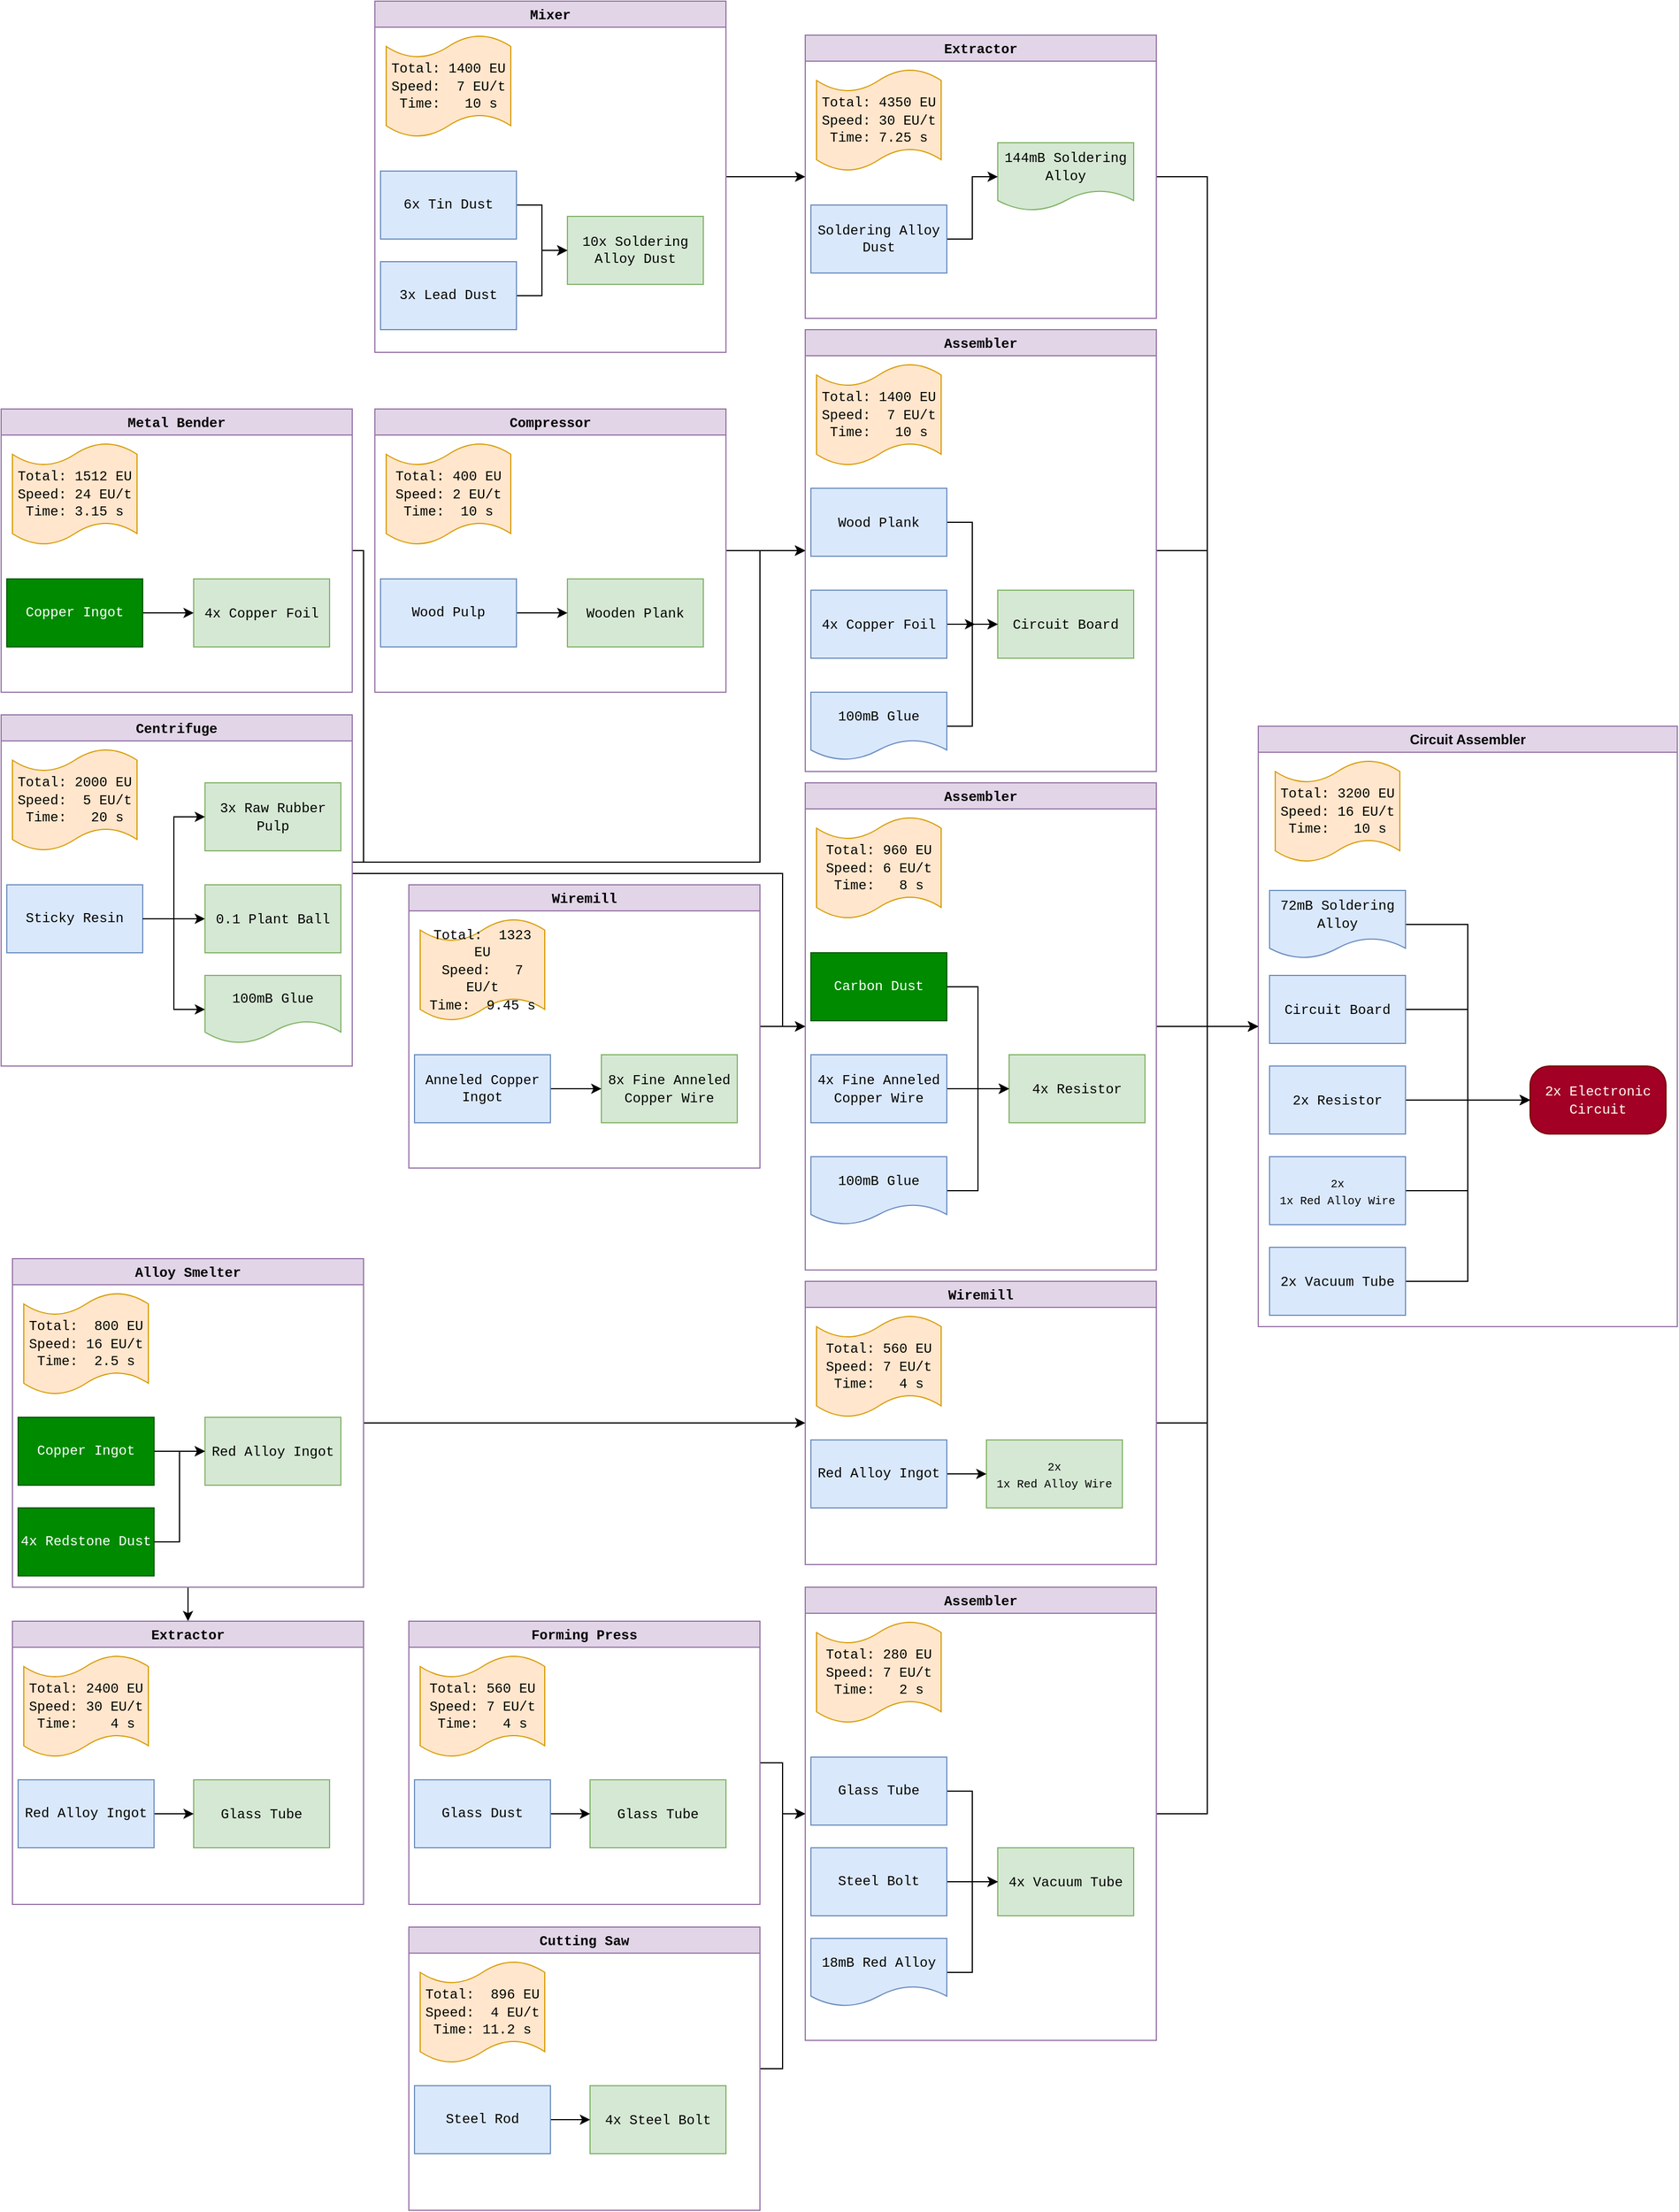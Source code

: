 <mxfile version="23.1.5" type="github">
  <diagram name="Page-1" id="xHWtxio63Q__qenesXCj">
    <mxGraphModel dx="1062" dy="573" grid="1" gridSize="10" guides="1" tooltips="1" connect="1" arrows="1" fold="1" page="1" pageScale="1" pageWidth="99900" pageHeight="99900" math="0" shadow="0">
      <root>
        <mxCell id="0" />
        <mxCell id="1" parent="0" />
        <mxCell id="_evyA89j4Kxm5VmDfR4r-19" value="Circuit Assembler" style="swimlane;whiteSpace=wrap;html=1;fillColor=#e1d5e7;strokeColor=#9673a6;" parent="1" vertex="1">
          <mxGeometry x="2490" y="920" width="370" height="530" as="geometry">
            <mxRectangle x="2540" y="1295" width="140" height="30" as="alternateBounds" />
          </mxGeometry>
        </mxCell>
        <mxCell id="_evyA89j4Kxm5VmDfR4r-24" value="&lt;font face=&quot;Courier New&quot;&gt;Total: 3200 EU&lt;br&gt;Speed: 16 EU/t&lt;br&gt;Time: &amp;nbsp; 10 s&lt;br&gt;&lt;/font&gt;" style="shape=tape;whiteSpace=wrap;html=1;fillColor=#ffe6cc;strokeColor=#d79b00;size=0.222;" parent="_evyA89j4Kxm5VmDfR4r-19" vertex="1">
          <mxGeometry x="15" y="30" width="110" height="90" as="geometry" />
        </mxCell>
        <mxCell id="_evyA89j4Kxm5VmDfR4r-25" value="&lt;font face=&quot;Courier New&quot;&gt;2x Electronic Circuit&lt;br&gt;&lt;/font&gt;" style="rounded=1;whiteSpace=wrap;html=1;fillColor=#a20025;strokeColor=#6F0000;arcSize=28;fontColor=#ffffff;" parent="_evyA89j4Kxm5VmDfR4r-19" vertex="1">
          <mxGeometry x="240" y="300" width="120" height="60" as="geometry" />
        </mxCell>
        <mxCell id="CNj63rIvP56T53jtsU0l-18" style="edgeStyle=orthogonalEdgeStyle;rounded=0;orthogonalLoop=1;jettySize=auto;html=1;entryX=0;entryY=0.5;entryDx=0;entryDy=0;" edge="1" parent="_evyA89j4Kxm5VmDfR4r-19" source="_evyA89j4Kxm5VmDfR4r-7" target="_evyA89j4Kxm5VmDfR4r-25">
          <mxGeometry relative="1" as="geometry" />
        </mxCell>
        <mxCell id="_evyA89j4Kxm5VmDfR4r-7" value="&lt;font face=&quot;Courier New&quot;&gt;Circuit Board&lt;br&gt;&lt;/font&gt;" style="rounded=0;whiteSpace=wrap;html=1;fillColor=#dae8fc;strokeColor=#6c8ebf;" parent="_evyA89j4Kxm5VmDfR4r-19" vertex="1">
          <mxGeometry x="10" y="220" width="120" height="60" as="geometry" />
        </mxCell>
        <mxCell id="CNj63rIvP56T53jtsU0l-17" style="edgeStyle=orthogonalEdgeStyle;rounded=0;orthogonalLoop=1;jettySize=auto;html=1;entryX=0;entryY=0.5;entryDx=0;entryDy=0;" edge="1" parent="_evyA89j4Kxm5VmDfR4r-19" source="_evyA89j4Kxm5VmDfR4r-41" target="_evyA89j4Kxm5VmDfR4r-25">
          <mxGeometry relative="1" as="geometry" />
        </mxCell>
        <mxCell id="_evyA89j4Kxm5VmDfR4r-41" value="&lt;font face=&quot;Courier New&quot;&gt;72mB Soldering Alloy&lt;br&gt;&lt;/font&gt;" style="rounded=0;whiteSpace=wrap;html=1;fillColor=#dae8fc;strokeColor=#6c8ebf;shape=document;boundedLbl=1;" parent="_evyA89j4Kxm5VmDfR4r-19" vertex="1">
          <mxGeometry x="10" y="145" width="120" height="60" as="geometry" />
        </mxCell>
        <mxCell id="CNj63rIvP56T53jtsU0l-19" style="edgeStyle=orthogonalEdgeStyle;rounded=0;orthogonalLoop=1;jettySize=auto;html=1;entryX=0;entryY=0.5;entryDx=0;entryDy=0;" edge="1" parent="_evyA89j4Kxm5VmDfR4r-19" source="_evyA89j4Kxm5VmDfR4r-8" target="_evyA89j4Kxm5VmDfR4r-25">
          <mxGeometry relative="1" as="geometry" />
        </mxCell>
        <mxCell id="_evyA89j4Kxm5VmDfR4r-8" value="&lt;font face=&quot;Courier New&quot;&gt;2x Resistor&lt;/font&gt;" style="rounded=0;whiteSpace=wrap;html=1;fillColor=#dae8fc;strokeColor=#6c8ebf;" parent="_evyA89j4Kxm5VmDfR4r-19" vertex="1">
          <mxGeometry x="10" y="300" width="120" height="60" as="geometry" />
        </mxCell>
        <mxCell id="CNj63rIvP56T53jtsU0l-20" style="edgeStyle=orthogonalEdgeStyle;rounded=0;orthogonalLoop=1;jettySize=auto;html=1;entryX=0;entryY=0.5;entryDx=0;entryDy=0;" edge="1" parent="_evyA89j4Kxm5VmDfR4r-19" source="_evyA89j4Kxm5VmDfR4r-9" target="_evyA89j4Kxm5VmDfR4r-25">
          <mxGeometry relative="1" as="geometry" />
        </mxCell>
        <mxCell id="_evyA89j4Kxm5VmDfR4r-9" value="&lt;font style=&quot;font-size: 10px;&quot; face=&quot;Courier New&quot;&gt;2x &lt;br&gt;1x Red Alloy Wire &lt;br&gt;&lt;/font&gt;" style="rounded=0;whiteSpace=wrap;html=1;fillColor=#dae8fc;strokeColor=#6c8ebf;" parent="_evyA89j4Kxm5VmDfR4r-19" vertex="1">
          <mxGeometry x="10" y="380" width="120" height="60" as="geometry" />
        </mxCell>
        <mxCell id="CNj63rIvP56T53jtsU0l-21" style="edgeStyle=orthogonalEdgeStyle;rounded=0;orthogonalLoop=1;jettySize=auto;html=1;entryX=0;entryY=0.5;entryDx=0;entryDy=0;" edge="1" parent="_evyA89j4Kxm5VmDfR4r-19" source="_evyA89j4Kxm5VmDfR4r-10" target="_evyA89j4Kxm5VmDfR4r-25">
          <mxGeometry relative="1" as="geometry" />
        </mxCell>
        <mxCell id="_evyA89j4Kxm5VmDfR4r-10" value="&lt;font face=&quot;Courier New&quot;&gt;2x Vacuum Tube&lt;br&gt;&lt;/font&gt;" style="rounded=0;whiteSpace=wrap;html=1;fillColor=#dae8fc;strokeColor=#6c8ebf;" parent="_evyA89j4Kxm5VmDfR4r-19" vertex="1">
          <mxGeometry x="10" y="460" width="120" height="60" as="geometry" />
        </mxCell>
        <mxCell id="CNj63rIvP56T53jtsU0l-23" style="edgeStyle=orthogonalEdgeStyle;rounded=0;orthogonalLoop=1;jettySize=auto;html=1;entryX=0;entryY=0.5;entryDx=0;entryDy=0;" edge="1" parent="1" source="_evyA89j4Kxm5VmDfR4r-27" target="_evyA89j4Kxm5VmDfR4r-19">
          <mxGeometry relative="1" as="geometry" />
        </mxCell>
        <mxCell id="_evyA89j4Kxm5VmDfR4r-27" value="&lt;font face=&quot;Courier New&quot;&gt;Extractor&lt;/font&gt;" style="swimlane;whiteSpace=wrap;html=1;fillColor=#e1d5e7;strokeColor=#9673a6;" parent="1" vertex="1">
          <mxGeometry x="2090" y="310" width="310" height="250" as="geometry">
            <mxRectangle x="2080" y="1000" width="140" height="30" as="alternateBounds" />
          </mxGeometry>
        </mxCell>
        <mxCell id="_evyA89j4Kxm5VmDfR4r-28" value="&lt;font face=&quot;Courier New&quot;&gt;Total: 4350 EU&lt;br&gt;Speed: 30 EU/t&lt;br&gt;Time: 7.25 s&lt;br&gt;&lt;/font&gt;" style="shape=tape;whiteSpace=wrap;html=1;fillColor=#ffe6cc;strokeColor=#d79b00;size=0.222;" parent="_evyA89j4Kxm5VmDfR4r-27" vertex="1">
          <mxGeometry x="10" y="30" width="110" height="90" as="geometry" />
        </mxCell>
        <mxCell id="_evyA89j4Kxm5VmDfR4r-11" value="&lt;font face=&quot;Courier New&quot;&gt;144mB Soldering Alloy&lt;br&gt;&lt;/font&gt;" style="rounded=0;whiteSpace=wrap;html=1;fillColor=#d5e8d4;strokeColor=#82b366;shape=document;boundedLbl=1;" parent="_evyA89j4Kxm5VmDfR4r-27" vertex="1">
          <mxGeometry x="170" y="95" width="120" height="60" as="geometry" />
        </mxCell>
        <mxCell id="CNj63rIvP56T53jtsU0l-29" style="edgeStyle=orthogonalEdgeStyle;rounded=0;orthogonalLoop=1;jettySize=auto;html=1;entryX=0;entryY=0.5;entryDx=0;entryDy=0;" edge="1" parent="_evyA89j4Kxm5VmDfR4r-27" source="CNj63rIvP56T53jtsU0l-28" target="_evyA89j4Kxm5VmDfR4r-11">
          <mxGeometry relative="1" as="geometry" />
        </mxCell>
        <mxCell id="CNj63rIvP56T53jtsU0l-28" value="Soldering Alloy Dust" style="rounded=0;whiteSpace=wrap;html=1;fontFamily=Courier New;fillColor=#dae8fc;strokeColor=#6c8ebf;" vertex="1" parent="_evyA89j4Kxm5VmDfR4r-27">
          <mxGeometry x="5" y="150" width="120" height="60" as="geometry" />
        </mxCell>
        <mxCell id="CNj63rIvP56T53jtsU0l-24" style="edgeStyle=orthogonalEdgeStyle;rounded=0;orthogonalLoop=1;jettySize=auto;html=1;entryX=0;entryY=0.5;entryDx=0;entryDy=0;" edge="1" parent="1" source="_evyA89j4Kxm5VmDfR4r-45" target="_evyA89j4Kxm5VmDfR4r-19">
          <mxGeometry relative="1" as="geometry" />
        </mxCell>
        <mxCell id="_evyA89j4Kxm5VmDfR4r-45" value="&lt;font face=&quot;Courier New&quot;&gt;Assembler&lt;/font&gt;" style="swimlane;whiteSpace=wrap;html=1;fillColor=#e1d5e7;strokeColor=#9673a6;" parent="1" vertex="1">
          <mxGeometry x="2090" y="970" width="310" height="430" as="geometry">
            <mxRectangle x="2080" y="1060" width="140" height="30" as="alternateBounds" />
          </mxGeometry>
        </mxCell>
        <mxCell id="_evyA89j4Kxm5VmDfR4r-46" value="&lt;font face=&quot;Courier New&quot;&gt;Total: 960 EU&lt;br&gt;Speed: 6 EU/t&lt;br&gt;Time: &amp;nbsp; 8 s&lt;br&gt;&lt;/font&gt;" style="shape=tape;whiteSpace=wrap;html=1;fillColor=#ffe6cc;strokeColor=#d79b00;size=0.222;" parent="_evyA89j4Kxm5VmDfR4r-45" vertex="1">
          <mxGeometry x="10" y="30" width="110" height="90" as="geometry" />
        </mxCell>
        <mxCell id="_evyA89j4Kxm5VmDfR4r-47" value="&lt;font face=&quot;Courier New&quot;&gt;4x Resistor&lt;br&gt;&lt;/font&gt;" style="rounded=0;whiteSpace=wrap;html=1;fillColor=#d5e8d4;strokeColor=#82b366;shape=document;boundedLbl=1;size=0;" parent="_evyA89j4Kxm5VmDfR4r-45" vertex="1">
          <mxGeometry x="180" y="240" width="120" height="60" as="geometry" />
        </mxCell>
        <mxCell id="CNj63rIvP56T53jtsU0l-34" style="edgeStyle=orthogonalEdgeStyle;rounded=0;orthogonalLoop=1;jettySize=auto;html=1;entryX=0;entryY=0.5;entryDx=0;entryDy=0;" edge="1" parent="_evyA89j4Kxm5VmDfR4r-45" source="CNj63rIvP56T53jtsU0l-32" target="_evyA89j4Kxm5VmDfR4r-47">
          <mxGeometry relative="1" as="geometry" />
        </mxCell>
        <mxCell id="CNj63rIvP56T53jtsU0l-32" value="&lt;font face=&quot;Courier New&quot;&gt;Carbon Dust&lt;br&gt;&lt;/font&gt;" style="rounded=0;whiteSpace=wrap;html=1;fillColor=#008a00;strokeColor=#005700;align=center;verticalAlign=middle;fontFamily=Courier New;fontSize=12;fontColor=#ffffff;" vertex="1" parent="_evyA89j4Kxm5VmDfR4r-45">
          <mxGeometry x="5" y="150" width="120" height="60" as="geometry" />
        </mxCell>
        <mxCell id="CNj63rIvP56T53jtsU0l-35" style="edgeStyle=orthogonalEdgeStyle;rounded=0;orthogonalLoop=1;jettySize=auto;html=1;entryX=0;entryY=0.5;entryDx=0;entryDy=0;" edge="1" parent="_evyA89j4Kxm5VmDfR4r-45" source="CNj63rIvP56T53jtsU0l-33" target="_evyA89j4Kxm5VmDfR4r-47">
          <mxGeometry relative="1" as="geometry" />
        </mxCell>
        <mxCell id="CNj63rIvP56T53jtsU0l-33" value="&lt;font face=&quot;Courier New&quot;&gt;4x Fine Anneled Copper Wire&lt;br&gt;&lt;/font&gt;" style="rounded=0;whiteSpace=wrap;html=1;fillColor=#dae8fc;strokeColor=#6c8ebf;" vertex="1" parent="_evyA89j4Kxm5VmDfR4r-45">
          <mxGeometry x="5" y="240" width="120" height="60" as="geometry" />
        </mxCell>
        <mxCell id="CNj63rIvP56T53jtsU0l-37" style="edgeStyle=orthogonalEdgeStyle;rounded=0;orthogonalLoop=1;jettySize=auto;html=1;entryX=0;entryY=0.5;entryDx=0;entryDy=0;" edge="1" parent="_evyA89j4Kxm5VmDfR4r-45" source="CNj63rIvP56T53jtsU0l-36" target="_evyA89j4Kxm5VmDfR4r-47">
          <mxGeometry relative="1" as="geometry" />
        </mxCell>
        <mxCell id="CNj63rIvP56T53jtsU0l-36" value="&lt;font face=&quot;Courier New&quot;&gt;100mB Glue&lt;br&gt;&lt;/font&gt;" style="shape=document;whiteSpace=wrap;html=1;boundedLbl=1;fillColor=#dae8fc;strokeColor=#6c8ebf;" vertex="1" parent="_evyA89j4Kxm5VmDfR4r-45">
          <mxGeometry x="5" y="330" width="120" height="60" as="geometry" />
        </mxCell>
        <mxCell id="CNj63rIvP56T53jtsU0l-25" style="edgeStyle=orthogonalEdgeStyle;rounded=0;orthogonalLoop=1;jettySize=auto;html=1;entryX=0;entryY=0.5;entryDx=0;entryDy=0;" edge="1" parent="1" source="CNj63rIvP56T53jtsU0l-1" target="_evyA89j4Kxm5VmDfR4r-19">
          <mxGeometry relative="1" as="geometry" />
        </mxCell>
        <mxCell id="CNj63rIvP56T53jtsU0l-1" value="&lt;font face=&quot;Courier New&quot;&gt;Assembler&lt;/font&gt;" style="swimlane;whiteSpace=wrap;html=1;fillColor=#e1d5e7;strokeColor=#9673a6;" vertex="1" parent="1">
          <mxGeometry x="2090" y="570" width="310" height="390" as="geometry">
            <mxRectangle x="2080" y="1120" width="140" height="30" as="alternateBounds" />
          </mxGeometry>
        </mxCell>
        <mxCell id="CNj63rIvP56T53jtsU0l-2" value="&lt;font face=&quot;Courier New&quot;&gt;Total: 1400 EU&lt;br&gt;Speed:&amp;nbsp; 7 EU/t&lt;br&gt;Time: &amp;nbsp; 10 s&lt;br&gt;&lt;/font&gt;" style="shape=tape;whiteSpace=wrap;html=1;fillColor=#ffe6cc;strokeColor=#d79b00;size=0.222;" vertex="1" parent="CNj63rIvP56T53jtsU0l-1">
          <mxGeometry x="10" y="30" width="110" height="90" as="geometry" />
        </mxCell>
        <mxCell id="CNj63rIvP56T53jtsU0l-3" value="&lt;font face=&quot;Courier New&quot;&gt;Circuit Board&lt;br&gt;&lt;/font&gt;" style="rounded=0;whiteSpace=wrap;html=1;fillColor=#d5e8d4;strokeColor=#82b366;shape=document;boundedLbl=1;size=0;" vertex="1" parent="CNj63rIvP56T53jtsU0l-1">
          <mxGeometry x="170" y="230" width="120" height="60" as="geometry" />
        </mxCell>
        <mxCell id="CNj63rIvP56T53jtsU0l-41" style="edgeStyle=orthogonalEdgeStyle;rounded=0;orthogonalLoop=1;jettySize=auto;html=1;entryX=0;entryY=0.5;entryDx=0;entryDy=0;" edge="1" parent="CNj63rIvP56T53jtsU0l-1" source="CNj63rIvP56T53jtsU0l-38" target="CNj63rIvP56T53jtsU0l-3">
          <mxGeometry relative="1" as="geometry" />
        </mxCell>
        <mxCell id="CNj63rIvP56T53jtsU0l-38" value="&lt;font face=&quot;Courier New&quot;&gt;Wood Plank&lt;br&gt;&lt;/font&gt;" style="rounded=0;whiteSpace=wrap;html=1;fillColor=#dae8fc;strokeColor=#6c8ebf;" vertex="1" parent="CNj63rIvP56T53jtsU0l-1">
          <mxGeometry x="5" y="140" width="120" height="60" as="geometry" />
        </mxCell>
        <mxCell id="CNj63rIvP56T53jtsU0l-42" style="edgeStyle=orthogonalEdgeStyle;rounded=0;orthogonalLoop=1;jettySize=auto;html=1;" edge="1" parent="CNj63rIvP56T53jtsU0l-1" source="CNj63rIvP56T53jtsU0l-39">
          <mxGeometry relative="1" as="geometry">
            <mxPoint x="150" y="260" as="targetPoint" />
          </mxGeometry>
        </mxCell>
        <mxCell id="CNj63rIvP56T53jtsU0l-39" value="&lt;font face=&quot;Courier New&quot;&gt;4x Copper Foil&lt;br&gt;&lt;/font&gt;" style="rounded=0;whiteSpace=wrap;html=1;fillColor=#dae8fc;strokeColor=#6c8ebf;" vertex="1" parent="CNj63rIvP56T53jtsU0l-1">
          <mxGeometry x="5" y="230" width="120" height="60" as="geometry" />
        </mxCell>
        <mxCell id="CNj63rIvP56T53jtsU0l-43" style="edgeStyle=orthogonalEdgeStyle;rounded=0;orthogonalLoop=1;jettySize=auto;html=1;entryX=0;entryY=0.5;entryDx=0;entryDy=0;" edge="1" parent="CNj63rIvP56T53jtsU0l-1" source="CNj63rIvP56T53jtsU0l-40" target="CNj63rIvP56T53jtsU0l-3">
          <mxGeometry relative="1" as="geometry" />
        </mxCell>
        <mxCell id="CNj63rIvP56T53jtsU0l-40" value="&lt;font face=&quot;Courier New&quot;&gt;100mB Glue&lt;br&gt;&lt;/font&gt;" style="shape=document;whiteSpace=wrap;html=1;boundedLbl=1;fillColor=#dae8fc;strokeColor=#6c8ebf;" vertex="1" parent="CNj63rIvP56T53jtsU0l-1">
          <mxGeometry x="5" y="320" width="120" height="60" as="geometry" />
        </mxCell>
        <mxCell id="CNj63rIvP56T53jtsU0l-26" style="edgeStyle=orthogonalEdgeStyle;rounded=0;orthogonalLoop=1;jettySize=auto;html=1;entryX=0;entryY=0.5;entryDx=0;entryDy=0;" edge="1" parent="1" source="CNj63rIvP56T53jtsU0l-6" target="_evyA89j4Kxm5VmDfR4r-19">
          <mxGeometry relative="1" as="geometry" />
        </mxCell>
        <mxCell id="CNj63rIvP56T53jtsU0l-6" value="&lt;font face=&quot;Courier New&quot;&gt;Wiremill&lt;/font&gt;" style="swimlane;whiteSpace=wrap;html=1;fillColor=#e1d5e7;strokeColor=#9673a6;" vertex="1" parent="1">
          <mxGeometry x="2090" y="1410" width="310" height="250" as="geometry">
            <mxRectangle x="2080" y="1200" width="140" height="30" as="alternateBounds" />
          </mxGeometry>
        </mxCell>
        <mxCell id="CNj63rIvP56T53jtsU0l-7" value="&lt;font face=&quot;Courier New&quot;&gt;Total: 560 EU&lt;br&gt;Speed: 7 EU/t&lt;br&gt;Time: &amp;nbsp; 4 s&lt;br&gt;&lt;/font&gt;" style="shape=tape;whiteSpace=wrap;html=1;fillColor=#ffe6cc;strokeColor=#d79b00;size=0.222;" vertex="1" parent="CNj63rIvP56T53jtsU0l-6">
          <mxGeometry x="10" y="30" width="110" height="90" as="geometry" />
        </mxCell>
        <mxCell id="CNj63rIvP56T53jtsU0l-8" value="&lt;font style=&quot;font-size: 10px;&quot; face=&quot;Courier New&quot;&gt;2x &lt;br&gt;1x Red Alloy Wire &lt;br&gt;&lt;/font&gt;" style="rounded=0;whiteSpace=wrap;html=1;fillColor=#d5e8d4;strokeColor=#82b366;shape=document;boundedLbl=1;size=0;" vertex="1" parent="CNj63rIvP56T53jtsU0l-6">
          <mxGeometry x="160" y="140" width="120" height="60" as="geometry" />
        </mxCell>
        <mxCell id="CNj63rIvP56T53jtsU0l-47" style="edgeStyle=orthogonalEdgeStyle;rounded=0;orthogonalLoop=1;jettySize=auto;html=1;entryX=0;entryY=0.5;entryDx=0;entryDy=0;" edge="1" parent="CNj63rIvP56T53jtsU0l-6" source="CNj63rIvP56T53jtsU0l-46" target="CNj63rIvP56T53jtsU0l-8">
          <mxGeometry relative="1" as="geometry" />
        </mxCell>
        <mxCell id="CNj63rIvP56T53jtsU0l-46" value="Red Alloy Ingot" style="rounded=0;whiteSpace=wrap;html=1;fillColor=#dae8fc;strokeColor=#6c8ebf;fontFamily=Courier New;" vertex="1" parent="CNj63rIvP56T53jtsU0l-6">
          <mxGeometry x="5" y="140" width="120" height="60" as="geometry" />
        </mxCell>
        <mxCell id="CNj63rIvP56T53jtsU0l-27" style="edgeStyle=orthogonalEdgeStyle;rounded=0;orthogonalLoop=1;jettySize=auto;html=1;entryX=0;entryY=0.5;entryDx=0;entryDy=0;" edge="1" parent="1" source="CNj63rIvP56T53jtsU0l-11" target="_evyA89j4Kxm5VmDfR4r-19">
          <mxGeometry relative="1" as="geometry" />
        </mxCell>
        <mxCell id="CNj63rIvP56T53jtsU0l-11" value="&lt;font face=&quot;Courier New&quot;&gt;Assembler&lt;/font&gt;" style="swimlane;whiteSpace=wrap;html=1;fillColor=#e1d5e7;strokeColor=#9673a6;" vertex="1" parent="1">
          <mxGeometry x="2090" y="1680" width="310" height="400" as="geometry">
            <mxRectangle x="2070" y="1460" width="140" height="30" as="alternateBounds" />
          </mxGeometry>
        </mxCell>
        <mxCell id="CNj63rIvP56T53jtsU0l-12" value="&lt;font face=&quot;Courier New&quot;&gt;Total: 280 EU&lt;br&gt;Speed: 7 EU/t&lt;br&gt;Time: &amp;nbsp; 2 s&lt;br&gt;&lt;/font&gt;" style="shape=tape;whiteSpace=wrap;html=1;fillColor=#ffe6cc;strokeColor=#d79b00;size=0.222;" vertex="1" parent="CNj63rIvP56T53jtsU0l-11">
          <mxGeometry x="10" y="30" width="110" height="90" as="geometry" />
        </mxCell>
        <mxCell id="CNj63rIvP56T53jtsU0l-14" value="&lt;font face=&quot;Courier New&quot;&gt;4x Vacuum Tube&lt;br&gt;&lt;/font&gt;" style="rounded=0;whiteSpace=wrap;html=1;fillColor=#d5e8d4;strokeColor=#82b366;" vertex="1" parent="CNj63rIvP56T53jtsU0l-11">
          <mxGeometry x="170" y="230" width="120" height="60" as="geometry" />
        </mxCell>
        <mxCell id="CNj63rIvP56T53jtsU0l-59" style="edgeStyle=orthogonalEdgeStyle;rounded=0;orthogonalLoop=1;jettySize=auto;html=1;entryX=0;entryY=0.5;entryDx=0;entryDy=0;" edge="1" parent="CNj63rIvP56T53jtsU0l-11" source="CNj63rIvP56T53jtsU0l-48" target="CNj63rIvP56T53jtsU0l-14">
          <mxGeometry relative="1" as="geometry" />
        </mxCell>
        <mxCell id="CNj63rIvP56T53jtsU0l-48" value="Glass Tube" style="rounded=0;whiteSpace=wrap;html=1;fontFamily=Courier New;fillColor=#dae8fc;strokeColor=#6c8ebf;" vertex="1" parent="CNj63rIvP56T53jtsU0l-11">
          <mxGeometry x="5" y="150" width="120" height="60" as="geometry" />
        </mxCell>
        <mxCell id="CNj63rIvP56T53jtsU0l-58" style="edgeStyle=orthogonalEdgeStyle;rounded=0;orthogonalLoop=1;jettySize=auto;html=1;entryX=0;entryY=0.5;entryDx=0;entryDy=0;" edge="1" parent="CNj63rIvP56T53jtsU0l-11" source="CNj63rIvP56T53jtsU0l-55" target="CNj63rIvP56T53jtsU0l-14">
          <mxGeometry relative="1" as="geometry" />
        </mxCell>
        <mxCell id="CNj63rIvP56T53jtsU0l-55" value="Steel Bolt" style="rounded=0;whiteSpace=wrap;html=1;fontFamily=Courier New;fillColor=#dae8fc;strokeColor=#6c8ebf;" vertex="1" parent="CNj63rIvP56T53jtsU0l-11">
          <mxGeometry x="5" y="230" width="120" height="60" as="geometry" />
        </mxCell>
        <mxCell id="CNj63rIvP56T53jtsU0l-57" style="edgeStyle=orthogonalEdgeStyle;rounded=0;orthogonalLoop=1;jettySize=auto;html=1;entryX=0;entryY=0.5;entryDx=0;entryDy=0;" edge="1" parent="CNj63rIvP56T53jtsU0l-11" source="CNj63rIvP56T53jtsU0l-56" target="CNj63rIvP56T53jtsU0l-14">
          <mxGeometry relative="1" as="geometry" />
        </mxCell>
        <mxCell id="CNj63rIvP56T53jtsU0l-56" value="&lt;font face=&quot;Courier New&quot;&gt;18mB Red Alloy&lt;br&gt;&lt;/font&gt;" style="shape=document;whiteSpace=wrap;html=1;boundedLbl=1;fillColor=#dae8fc;strokeColor=#6c8ebf;" vertex="1" parent="CNj63rIvP56T53jtsU0l-11">
          <mxGeometry x="5" y="310" width="120" height="60" as="geometry" />
        </mxCell>
        <mxCell id="CNj63rIvP56T53jtsU0l-65" style="edgeStyle=orthogonalEdgeStyle;rounded=0;orthogonalLoop=1;jettySize=auto;html=1;entryX=0;entryY=0.5;entryDx=0;entryDy=0;" edge="1" parent="1" source="CNj63rIvP56T53jtsU0l-60" target="_evyA89j4Kxm5VmDfR4r-27">
          <mxGeometry relative="1" as="geometry" />
        </mxCell>
        <mxCell id="CNj63rIvP56T53jtsU0l-60" value="&lt;font face=&quot;Courier New&quot;&gt;Mixer&lt;/font&gt;" style="swimlane;whiteSpace=wrap;html=1;fillColor=#e1d5e7;strokeColor=#9673a6;" vertex="1" parent="1">
          <mxGeometry x="1710" y="280" width="310" height="310" as="geometry">
            <mxRectangle x="2080" y="1000" width="140" height="30" as="alternateBounds" />
          </mxGeometry>
        </mxCell>
        <mxCell id="CNj63rIvP56T53jtsU0l-61" value="&lt;font face=&quot;Courier New&quot;&gt;Total: 1400 EU&lt;br&gt;Speed:&amp;nbsp; 7 EU/t&lt;br&gt;Time:&amp;nbsp;&amp;nbsp; 10 s&lt;br&gt;&lt;/font&gt;" style="shape=tape;whiteSpace=wrap;html=1;fillColor=#ffe6cc;strokeColor=#d79b00;size=0.222;" vertex="1" parent="CNj63rIvP56T53jtsU0l-60">
          <mxGeometry x="10" y="30" width="110" height="90" as="geometry" />
        </mxCell>
        <mxCell id="CNj63rIvP56T53jtsU0l-62" value="10x Soldering Alloy Dust" style="rounded=0;whiteSpace=wrap;html=1;fillColor=#d5e8d4;strokeColor=#82b366;shape=document;boundedLbl=1;size=0;fontFamily=Courier New;" vertex="1" parent="CNj63rIvP56T53jtsU0l-60">
          <mxGeometry x="170" y="190" width="120" height="60" as="geometry" />
        </mxCell>
        <mxCell id="CNj63rIvP56T53jtsU0l-63" style="edgeStyle=orthogonalEdgeStyle;rounded=0;orthogonalLoop=1;jettySize=auto;html=1;entryX=0;entryY=0.5;entryDx=0;entryDy=0;" edge="1" parent="CNj63rIvP56T53jtsU0l-60" source="CNj63rIvP56T53jtsU0l-64" target="CNj63rIvP56T53jtsU0l-62">
          <mxGeometry relative="1" as="geometry" />
        </mxCell>
        <mxCell id="CNj63rIvP56T53jtsU0l-64" value="6x Tin Dust" style="rounded=0;whiteSpace=wrap;html=1;fontFamily=Courier New;fillColor=#dae8fc;strokeColor=#6c8ebf;" vertex="1" parent="CNj63rIvP56T53jtsU0l-60">
          <mxGeometry x="5" y="150" width="120" height="60" as="geometry" />
        </mxCell>
        <mxCell id="CNj63rIvP56T53jtsU0l-67" style="edgeStyle=orthogonalEdgeStyle;rounded=0;orthogonalLoop=1;jettySize=auto;html=1;entryX=0;entryY=0.5;entryDx=0;entryDy=0;" edge="1" parent="CNj63rIvP56T53jtsU0l-60" source="CNj63rIvP56T53jtsU0l-66" target="CNj63rIvP56T53jtsU0l-62">
          <mxGeometry relative="1" as="geometry" />
        </mxCell>
        <mxCell id="CNj63rIvP56T53jtsU0l-66" value="3x Lead Dust" style="rounded=0;whiteSpace=wrap;html=1;fontFamily=Courier New;fillColor=#dae8fc;strokeColor=#6c8ebf;" vertex="1" parent="CNj63rIvP56T53jtsU0l-60">
          <mxGeometry x="5" y="230" width="120" height="60" as="geometry" />
        </mxCell>
        <mxCell id="CNj63rIvP56T53jtsU0l-73" style="edgeStyle=orthogonalEdgeStyle;rounded=0;orthogonalLoop=1;jettySize=auto;html=1;entryX=0;entryY=0.5;entryDx=0;entryDy=0;" edge="1" parent="1" source="CNj63rIvP56T53jtsU0l-68" target="CNj63rIvP56T53jtsU0l-1">
          <mxGeometry relative="1" as="geometry" />
        </mxCell>
        <mxCell id="CNj63rIvP56T53jtsU0l-68" value="&lt;font face=&quot;Courier New&quot;&gt;Compressor&lt;/font&gt;" style="swimlane;whiteSpace=wrap;html=1;fillColor=#e1d5e7;strokeColor=#9673a6;" vertex="1" parent="1">
          <mxGeometry x="1710" y="640" width="310" height="250" as="geometry">
            <mxRectangle x="2080" y="1000" width="140" height="30" as="alternateBounds" />
          </mxGeometry>
        </mxCell>
        <mxCell id="CNj63rIvP56T53jtsU0l-69" value="&lt;font face=&quot;Courier New&quot;&gt;Total: 400 EU&lt;br&gt;Speed: 2 EU/t&lt;br&gt;Time:&amp;nbsp; 10 s&lt;br&gt;&lt;/font&gt;" style="shape=tape;whiteSpace=wrap;html=1;fillColor=#ffe6cc;strokeColor=#d79b00;size=0.222;" vertex="1" parent="CNj63rIvP56T53jtsU0l-68">
          <mxGeometry x="10" y="30" width="110" height="90" as="geometry" />
        </mxCell>
        <mxCell id="CNj63rIvP56T53jtsU0l-70" value="&lt;font face=&quot;Courier New&quot;&gt;Wooden Plank&lt;br&gt;&lt;/font&gt;" style="rounded=0;whiteSpace=wrap;html=1;fillColor=#d5e8d4;strokeColor=#82b366;shape=document;boundedLbl=1;size=0;" vertex="1" parent="CNj63rIvP56T53jtsU0l-68">
          <mxGeometry x="170" y="150" width="120" height="60" as="geometry" />
        </mxCell>
        <mxCell id="CNj63rIvP56T53jtsU0l-71" style="edgeStyle=orthogonalEdgeStyle;rounded=0;orthogonalLoop=1;jettySize=auto;html=1;entryX=0;entryY=0.5;entryDx=0;entryDy=0;" edge="1" parent="CNj63rIvP56T53jtsU0l-68" source="CNj63rIvP56T53jtsU0l-72" target="CNj63rIvP56T53jtsU0l-70">
          <mxGeometry relative="1" as="geometry" />
        </mxCell>
        <mxCell id="CNj63rIvP56T53jtsU0l-72" value="Wood Pulp" style="rounded=0;whiteSpace=wrap;html=1;fontFamily=Courier New;fillColor=#dae8fc;strokeColor=#6c8ebf;" vertex="1" parent="CNj63rIvP56T53jtsU0l-68">
          <mxGeometry x="5" y="150" width="120" height="60" as="geometry" />
        </mxCell>
        <mxCell id="CNj63rIvP56T53jtsU0l-79" style="edgeStyle=orthogonalEdgeStyle;rounded=0;orthogonalLoop=1;jettySize=auto;html=1;entryX=0;entryY=0.5;entryDx=0;entryDy=0;" edge="1" parent="1" source="CNj63rIvP56T53jtsU0l-74" target="CNj63rIvP56T53jtsU0l-1">
          <mxGeometry relative="1" as="geometry">
            <Array as="points">
              <mxPoint x="1700" y="765" />
              <mxPoint x="1700" y="1040" />
              <mxPoint x="2050" y="1040" />
              <mxPoint x="2050" y="765" />
            </Array>
          </mxGeometry>
        </mxCell>
        <mxCell id="CNj63rIvP56T53jtsU0l-74" value="&lt;font face=&quot;Courier New&quot;&gt;Metal Bender&lt;br&gt;&lt;/font&gt;" style="swimlane;whiteSpace=wrap;html=1;fillColor=#e1d5e7;strokeColor=#9673a6;" vertex="1" parent="1">
          <mxGeometry x="1380" y="640" width="310" height="250" as="geometry">
            <mxRectangle x="2080" y="1000" width="140" height="30" as="alternateBounds" />
          </mxGeometry>
        </mxCell>
        <mxCell id="CNj63rIvP56T53jtsU0l-75" value="&lt;font face=&quot;Courier New&quot;&gt;Total: 1512 EU&lt;br&gt;Speed: 24 EU/t&lt;br&gt;Time: 3.15 s&lt;br&gt;&lt;/font&gt;" style="shape=tape;whiteSpace=wrap;html=1;fillColor=#ffe6cc;strokeColor=#d79b00;size=0.222;" vertex="1" parent="CNj63rIvP56T53jtsU0l-74">
          <mxGeometry x="10" y="30" width="110" height="90" as="geometry" />
        </mxCell>
        <mxCell id="CNj63rIvP56T53jtsU0l-76" value="&lt;font face=&quot;Courier New&quot;&gt;4x Copper Foil&lt;br&gt;&lt;/font&gt;" style="rounded=0;whiteSpace=wrap;html=1;fillColor=#d5e8d4;strokeColor=#82b366;shape=document;boundedLbl=1;size=0;" vertex="1" parent="CNj63rIvP56T53jtsU0l-74">
          <mxGeometry x="170" y="150" width="120" height="60" as="geometry" />
        </mxCell>
        <mxCell id="CNj63rIvP56T53jtsU0l-77" style="edgeStyle=orthogonalEdgeStyle;rounded=0;orthogonalLoop=1;jettySize=auto;html=1;entryX=0;entryY=0.5;entryDx=0;entryDy=0;" edge="1" parent="CNj63rIvP56T53jtsU0l-74" source="CNj63rIvP56T53jtsU0l-78" target="CNj63rIvP56T53jtsU0l-76">
          <mxGeometry relative="1" as="geometry" />
        </mxCell>
        <mxCell id="CNj63rIvP56T53jtsU0l-78" value="Copper Ingot" style="rounded=0;whiteSpace=wrap;html=1;fontFamily=Courier New;fillColor=#008a00;strokeColor=#005700;fontColor=#ffffff;" vertex="1" parent="CNj63rIvP56T53jtsU0l-74">
          <mxGeometry x="5" y="150" width="120" height="60" as="geometry" />
        </mxCell>
        <mxCell id="CNj63rIvP56T53jtsU0l-85" style="edgeStyle=orthogonalEdgeStyle;rounded=0;orthogonalLoop=1;jettySize=auto;html=1;entryX=0;entryY=0.5;entryDx=0;entryDy=0;" edge="1" parent="1" source="CNj63rIvP56T53jtsU0l-80" target="CNj63rIvP56T53jtsU0l-1">
          <mxGeometry relative="1" as="geometry">
            <mxPoint x="2070" y="840" as="targetPoint" />
            <Array as="points">
              <mxPoint x="2050" y="1040" />
              <mxPoint x="2050" y="765" />
            </Array>
          </mxGeometry>
        </mxCell>
        <mxCell id="CNj63rIvP56T53jtsU0l-96" style="edgeStyle=orthogonalEdgeStyle;rounded=0;orthogonalLoop=1;jettySize=auto;html=1;entryX=0;entryY=0.5;entryDx=0;entryDy=0;" edge="1" parent="1" source="CNj63rIvP56T53jtsU0l-80" target="_evyA89j4Kxm5VmDfR4r-45">
          <mxGeometry relative="1" as="geometry">
            <Array as="points">
              <mxPoint x="2070" y="1050" />
              <mxPoint x="2070" y="1185" />
            </Array>
          </mxGeometry>
        </mxCell>
        <mxCell id="CNj63rIvP56T53jtsU0l-80" value="&lt;font face=&quot;Courier New&quot;&gt;Centrifuge&lt;/font&gt;" style="swimlane;whiteSpace=wrap;html=1;fillColor=#e1d5e7;strokeColor=#9673a6;" vertex="1" parent="1">
          <mxGeometry x="1380" y="910" width="310" height="310" as="geometry">
            <mxRectangle x="2080" y="1000" width="140" height="30" as="alternateBounds" />
          </mxGeometry>
        </mxCell>
        <mxCell id="CNj63rIvP56T53jtsU0l-81" value="&lt;font face=&quot;Courier New&quot;&gt;Total: 2000 EU&lt;br&gt;Speed:&amp;nbsp; 5 EU/t&lt;br&gt;Time: &amp;nbsp; 20 s&lt;br&gt;&lt;/font&gt;" style="shape=tape;whiteSpace=wrap;html=1;fillColor=#ffe6cc;strokeColor=#d79b00;size=0.222;" vertex="1" parent="CNj63rIvP56T53jtsU0l-80">
          <mxGeometry x="10" y="30" width="110" height="90" as="geometry" />
        </mxCell>
        <mxCell id="CNj63rIvP56T53jtsU0l-82" value="&lt;font face=&quot;Courier New&quot;&gt;3x Raw Rubber Pulp&lt;br&gt;&lt;/font&gt;" style="rounded=0;whiteSpace=wrap;html=1;fillColor=#d5e8d4;strokeColor=#82b366;shape=document;boundedLbl=1;size=0;" vertex="1" parent="CNj63rIvP56T53jtsU0l-80">
          <mxGeometry x="180" y="60" width="120" height="60" as="geometry" />
        </mxCell>
        <mxCell id="CNj63rIvP56T53jtsU0l-83" style="edgeStyle=orthogonalEdgeStyle;rounded=0;orthogonalLoop=1;jettySize=auto;html=1;entryX=0;entryY=0.5;entryDx=0;entryDy=0;" edge="1" parent="CNj63rIvP56T53jtsU0l-80" source="CNj63rIvP56T53jtsU0l-84" target="CNj63rIvP56T53jtsU0l-82">
          <mxGeometry relative="1" as="geometry" />
        </mxCell>
        <mxCell id="CNj63rIvP56T53jtsU0l-87" style="edgeStyle=orthogonalEdgeStyle;rounded=0;orthogonalLoop=1;jettySize=auto;html=1;entryX=0;entryY=0.5;entryDx=0;entryDy=0;" edge="1" parent="CNj63rIvP56T53jtsU0l-80" source="CNj63rIvP56T53jtsU0l-84" target="CNj63rIvP56T53jtsU0l-86">
          <mxGeometry relative="1" as="geometry" />
        </mxCell>
        <mxCell id="CNj63rIvP56T53jtsU0l-84" value="Sticky Resin" style="rounded=0;whiteSpace=wrap;html=1;fontFamily=Courier New;fillColor=#dae8fc;strokeColor=#6c8ebf;" vertex="1" parent="CNj63rIvP56T53jtsU0l-80">
          <mxGeometry x="5" y="150" width="120" height="60" as="geometry" />
        </mxCell>
        <mxCell id="CNj63rIvP56T53jtsU0l-86" value="&lt;font face=&quot;Courier New&quot;&gt;0.1 Plant Ball&lt;br&gt;&lt;/font&gt;" style="rounded=0;whiteSpace=wrap;html=1;fillColor=#d5e8d4;strokeColor=#82b366;shape=document;boundedLbl=1;size=0;" vertex="1" parent="CNj63rIvP56T53jtsU0l-80">
          <mxGeometry x="180" y="150" width="120" height="60" as="geometry" />
        </mxCell>
        <mxCell id="CNj63rIvP56T53jtsU0l-88" value="&lt;font face=&quot;Courier New&quot;&gt;100mB Glue&lt;br&gt;&lt;/font&gt;" style="rounded=0;whiteSpace=wrap;html=1;fillColor=#d5e8d4;strokeColor=#82b366;shape=document;boundedLbl=1;size=0.333;" vertex="1" parent="CNj63rIvP56T53jtsU0l-80">
          <mxGeometry x="180" y="230" width="120" height="60" as="geometry" />
        </mxCell>
        <mxCell id="CNj63rIvP56T53jtsU0l-89" style="edgeStyle=orthogonalEdgeStyle;rounded=0;orthogonalLoop=1;jettySize=auto;html=1;entryX=0;entryY=0.5;entryDx=0;entryDy=0;" edge="1" parent="CNj63rIvP56T53jtsU0l-80" source="CNj63rIvP56T53jtsU0l-84" target="CNj63rIvP56T53jtsU0l-88">
          <mxGeometry relative="1" as="geometry" />
        </mxCell>
        <mxCell id="CNj63rIvP56T53jtsU0l-95" style="edgeStyle=orthogonalEdgeStyle;rounded=0;orthogonalLoop=1;jettySize=auto;html=1;entryX=0;entryY=0.5;entryDx=0;entryDy=0;" edge="1" parent="1" source="CNj63rIvP56T53jtsU0l-90" target="_evyA89j4Kxm5VmDfR4r-45">
          <mxGeometry relative="1" as="geometry">
            <mxPoint x="2060" y="1530" as="targetPoint" />
          </mxGeometry>
        </mxCell>
        <mxCell id="CNj63rIvP56T53jtsU0l-90" value="&lt;font face=&quot;Courier New&quot;&gt;Wiremill&lt;/font&gt;" style="swimlane;whiteSpace=wrap;html=1;fillColor=#e1d5e7;strokeColor=#9673a6;" vertex="1" parent="1">
          <mxGeometry x="1740" y="1060" width="310" height="250" as="geometry">
            <mxRectangle x="2080" y="1000" width="140" height="30" as="alternateBounds" />
          </mxGeometry>
        </mxCell>
        <mxCell id="CNj63rIvP56T53jtsU0l-91" value="&lt;font face=&quot;Courier New&quot;&gt;Total:&amp;nbsp; 1323 EU&lt;br&gt;Speed: &amp;nbsp; 7 EU/t&lt;br&gt;Time:&amp;nbsp; 9.45 s&lt;br&gt;&lt;/font&gt;" style="shape=tape;whiteSpace=wrap;html=1;fillColor=#ffe6cc;strokeColor=#d79b00;size=0.222;" vertex="1" parent="CNj63rIvP56T53jtsU0l-90">
          <mxGeometry x="10" y="30" width="110" height="90" as="geometry" />
        </mxCell>
        <mxCell id="CNj63rIvP56T53jtsU0l-92" value="&lt;font face=&quot;Courier New&quot;&gt;8x Fine Anneled Copper Wire&lt;br&gt;&lt;/font&gt;" style="rounded=0;whiteSpace=wrap;html=1;fillColor=#d5e8d4;strokeColor=#82b366;shape=document;boundedLbl=1;size=0;" vertex="1" parent="CNj63rIvP56T53jtsU0l-90">
          <mxGeometry x="170" y="150" width="120" height="60" as="geometry" />
        </mxCell>
        <mxCell id="CNj63rIvP56T53jtsU0l-93" style="edgeStyle=orthogonalEdgeStyle;rounded=0;orthogonalLoop=1;jettySize=auto;html=1;entryX=0;entryY=0.5;entryDx=0;entryDy=0;" edge="1" parent="CNj63rIvP56T53jtsU0l-90" source="CNj63rIvP56T53jtsU0l-94" target="CNj63rIvP56T53jtsU0l-92">
          <mxGeometry relative="1" as="geometry" />
        </mxCell>
        <mxCell id="CNj63rIvP56T53jtsU0l-94" value="Anneled Copper Ingot" style="rounded=0;whiteSpace=wrap;html=1;fontFamily=Courier New;fillColor=#dae8fc;strokeColor=#6c8ebf;" vertex="1" parent="CNj63rIvP56T53jtsU0l-90">
          <mxGeometry x="5" y="150" width="120" height="60" as="geometry" />
        </mxCell>
        <mxCell id="CNj63rIvP56T53jtsU0l-102" style="edgeStyle=orthogonalEdgeStyle;rounded=0;orthogonalLoop=1;jettySize=auto;html=1;entryX=0;entryY=0.5;entryDx=0;entryDy=0;" edge="1" parent="1" source="CNj63rIvP56T53jtsU0l-97" target="CNj63rIvP56T53jtsU0l-6">
          <mxGeometry relative="1" as="geometry" />
        </mxCell>
        <mxCell id="CNj63rIvP56T53jtsU0l-123" style="edgeStyle=orthogonalEdgeStyle;rounded=0;orthogonalLoop=1;jettySize=auto;html=1;entryX=0.5;entryY=0;entryDx=0;entryDy=0;" edge="1" parent="1" source="CNj63rIvP56T53jtsU0l-97" target="CNj63rIvP56T53jtsU0l-117">
          <mxGeometry relative="1" as="geometry" />
        </mxCell>
        <mxCell id="CNj63rIvP56T53jtsU0l-97" value="&lt;font face=&quot;Courier New&quot;&gt;Alloy Smelter&lt;br&gt;&lt;/font&gt;" style="swimlane;whiteSpace=wrap;html=1;fillColor=#e1d5e7;strokeColor=#9673a6;" vertex="1" parent="1">
          <mxGeometry x="1390" y="1390" width="310" height="290" as="geometry">
            <mxRectangle x="2080" y="1200" width="140" height="30" as="alternateBounds" />
          </mxGeometry>
        </mxCell>
        <mxCell id="CNj63rIvP56T53jtsU0l-98" value="&lt;font face=&quot;Courier New&quot;&gt;Total:&amp;nbsp; 800 EU&lt;br&gt;Speed: 16 EU/t&lt;br&gt;Time:&amp;nbsp; 2.5 s&lt;br&gt;&lt;/font&gt;" style="shape=tape;whiteSpace=wrap;html=1;fillColor=#ffe6cc;strokeColor=#d79b00;size=0.222;" vertex="1" parent="CNj63rIvP56T53jtsU0l-97">
          <mxGeometry x="10" y="30" width="110" height="90" as="geometry" />
        </mxCell>
        <mxCell id="CNj63rIvP56T53jtsU0l-99" value="&lt;font face=&quot;Courier New&quot;&gt;Red Alloy Ingot&lt;br&gt;&lt;/font&gt;" style="rounded=0;whiteSpace=wrap;html=1;fillColor=#d5e8d4;strokeColor=#82b366;shape=document;boundedLbl=1;size=0;" vertex="1" parent="CNj63rIvP56T53jtsU0l-97">
          <mxGeometry x="170" y="140" width="120" height="60" as="geometry" />
        </mxCell>
        <mxCell id="CNj63rIvP56T53jtsU0l-100" style="edgeStyle=orthogonalEdgeStyle;rounded=0;orthogonalLoop=1;jettySize=auto;html=1;entryX=0;entryY=0.5;entryDx=0;entryDy=0;" edge="1" parent="CNj63rIvP56T53jtsU0l-97" source="CNj63rIvP56T53jtsU0l-101" target="CNj63rIvP56T53jtsU0l-99">
          <mxGeometry relative="1" as="geometry" />
        </mxCell>
        <mxCell id="CNj63rIvP56T53jtsU0l-101" value="Copper Ingot" style="rounded=0;whiteSpace=wrap;html=1;fillColor=#008a00;strokeColor=#005700;fontFamily=Courier New;align=center;verticalAlign=middle;fontSize=12;fontColor=#ffffff;" vertex="1" parent="CNj63rIvP56T53jtsU0l-97">
          <mxGeometry x="5" y="140" width="120" height="60" as="geometry" />
        </mxCell>
        <mxCell id="CNj63rIvP56T53jtsU0l-104" style="edgeStyle=orthogonalEdgeStyle;rounded=0;orthogonalLoop=1;jettySize=auto;html=1;entryX=0;entryY=0.5;entryDx=0;entryDy=0;" edge="1" parent="CNj63rIvP56T53jtsU0l-97" source="CNj63rIvP56T53jtsU0l-103" target="CNj63rIvP56T53jtsU0l-99">
          <mxGeometry relative="1" as="geometry" />
        </mxCell>
        <mxCell id="CNj63rIvP56T53jtsU0l-103" value="4x Redstone Dust" style="rounded=0;whiteSpace=wrap;html=1;fillColor=#008a00;strokeColor=#005700;fontFamily=Courier New;align=center;verticalAlign=middle;fontSize=12;fontColor=#ffffff;" vertex="1" parent="CNj63rIvP56T53jtsU0l-97">
          <mxGeometry x="5" y="220" width="120" height="60" as="geometry" />
        </mxCell>
        <mxCell id="CNj63rIvP56T53jtsU0l-110" style="edgeStyle=orthogonalEdgeStyle;rounded=0;orthogonalLoop=1;jettySize=auto;html=1;entryX=0;entryY=0.5;entryDx=0;entryDy=0;" edge="1" parent="1" source="CNj63rIvP56T53jtsU0l-105" target="CNj63rIvP56T53jtsU0l-11">
          <mxGeometry relative="1" as="geometry" />
        </mxCell>
        <mxCell id="CNj63rIvP56T53jtsU0l-105" value="&lt;font face=&quot;Courier New&quot;&gt;Forming Press&lt;br&gt;&lt;/font&gt;" style="swimlane;whiteSpace=wrap;html=1;fillColor=#e1d5e7;strokeColor=#9673a6;" vertex="1" parent="1">
          <mxGeometry x="1740" y="1710" width="310" height="250" as="geometry">
            <mxRectangle x="2080" y="1200" width="140" height="30" as="alternateBounds" />
          </mxGeometry>
        </mxCell>
        <mxCell id="CNj63rIvP56T53jtsU0l-106" value="&lt;font face=&quot;Courier New&quot;&gt;Total: 560 EU&lt;br&gt;Speed: 7 EU/t&lt;br&gt;Time: &amp;nbsp; 4 s&lt;br&gt;&lt;/font&gt;" style="shape=tape;whiteSpace=wrap;html=1;fillColor=#ffe6cc;strokeColor=#d79b00;size=0.222;" vertex="1" parent="CNj63rIvP56T53jtsU0l-105">
          <mxGeometry x="10" y="30" width="110" height="90" as="geometry" />
        </mxCell>
        <mxCell id="CNj63rIvP56T53jtsU0l-107" value="&lt;font face=&quot;Courier New&quot;&gt;Glass Tube&lt;br&gt;&lt;/font&gt;" style="rounded=0;whiteSpace=wrap;html=1;fillColor=#d5e8d4;strokeColor=#82b366;shape=document;boundedLbl=1;size=0;" vertex="1" parent="CNj63rIvP56T53jtsU0l-105">
          <mxGeometry x="160" y="140" width="120" height="60" as="geometry" />
        </mxCell>
        <mxCell id="CNj63rIvP56T53jtsU0l-108" style="edgeStyle=orthogonalEdgeStyle;rounded=0;orthogonalLoop=1;jettySize=auto;html=1;entryX=0;entryY=0.5;entryDx=0;entryDy=0;" edge="1" parent="CNj63rIvP56T53jtsU0l-105" source="CNj63rIvP56T53jtsU0l-109" target="CNj63rIvP56T53jtsU0l-107">
          <mxGeometry relative="1" as="geometry" />
        </mxCell>
        <mxCell id="CNj63rIvP56T53jtsU0l-109" value="Glass Dust" style="rounded=0;whiteSpace=wrap;html=1;fillColor=#dae8fc;strokeColor=#6c8ebf;fontFamily=Courier New;" vertex="1" parent="CNj63rIvP56T53jtsU0l-105">
          <mxGeometry x="5" y="140" width="120" height="60" as="geometry" />
        </mxCell>
        <mxCell id="CNj63rIvP56T53jtsU0l-116" style="edgeStyle=orthogonalEdgeStyle;rounded=0;orthogonalLoop=1;jettySize=auto;html=1;entryX=0;entryY=0.5;entryDx=0;entryDy=0;" edge="1" parent="1" source="CNj63rIvP56T53jtsU0l-111" target="CNj63rIvP56T53jtsU0l-11">
          <mxGeometry relative="1" as="geometry" />
        </mxCell>
        <mxCell id="CNj63rIvP56T53jtsU0l-111" value="&lt;font face=&quot;Courier New&quot;&gt;Cutting Saw&lt;br&gt;&lt;/font&gt;" style="swimlane;whiteSpace=wrap;html=1;fillColor=#e1d5e7;strokeColor=#9673a6;" vertex="1" parent="1">
          <mxGeometry x="1740" y="1980" width="310" height="250" as="geometry">
            <mxRectangle x="2080" y="1200" width="140" height="30" as="alternateBounds" />
          </mxGeometry>
        </mxCell>
        <mxCell id="CNj63rIvP56T53jtsU0l-112" value="&lt;font face=&quot;Courier New&quot;&gt;Total:&amp;nbsp; 896 EU&lt;br&gt;Speed:&amp;nbsp; 4 EU/t&lt;br&gt;Time: 11.2 s&lt;br&gt;&lt;/font&gt;" style="shape=tape;whiteSpace=wrap;html=1;fillColor=#ffe6cc;strokeColor=#d79b00;size=0.222;" vertex="1" parent="CNj63rIvP56T53jtsU0l-111">
          <mxGeometry x="10" y="30" width="110" height="90" as="geometry" />
        </mxCell>
        <mxCell id="CNj63rIvP56T53jtsU0l-113" value="&lt;font face=&quot;Courier New&quot;&gt;4x Steel Bolt&lt;br&gt;&lt;/font&gt;" style="rounded=0;whiteSpace=wrap;html=1;fillColor=#d5e8d4;strokeColor=#82b366;shape=document;boundedLbl=1;size=0;" vertex="1" parent="CNj63rIvP56T53jtsU0l-111">
          <mxGeometry x="160" y="140" width="120" height="60" as="geometry" />
        </mxCell>
        <mxCell id="CNj63rIvP56T53jtsU0l-114" style="edgeStyle=orthogonalEdgeStyle;rounded=0;orthogonalLoop=1;jettySize=auto;html=1;entryX=0;entryY=0.5;entryDx=0;entryDy=0;" edge="1" parent="CNj63rIvP56T53jtsU0l-111" source="CNj63rIvP56T53jtsU0l-115" target="CNj63rIvP56T53jtsU0l-113">
          <mxGeometry relative="1" as="geometry" />
        </mxCell>
        <mxCell id="CNj63rIvP56T53jtsU0l-115" value="Steel Rod" style="rounded=0;whiteSpace=wrap;html=1;fillColor=#dae8fc;strokeColor=#6c8ebf;fontFamily=Courier New;" vertex="1" parent="CNj63rIvP56T53jtsU0l-111">
          <mxGeometry x="5" y="140" width="120" height="60" as="geometry" />
        </mxCell>
        <mxCell id="CNj63rIvP56T53jtsU0l-117" value="&lt;font face=&quot;Courier New&quot;&gt;Extractor&lt;/font&gt;" style="swimlane;whiteSpace=wrap;html=1;fillColor=#e1d5e7;strokeColor=#9673a6;" vertex="1" parent="1">
          <mxGeometry x="1390" y="1710" width="310" height="250" as="geometry">
            <mxRectangle x="2080" y="1200" width="140" height="30" as="alternateBounds" />
          </mxGeometry>
        </mxCell>
        <mxCell id="CNj63rIvP56T53jtsU0l-118" value="&lt;font face=&quot;Courier New&quot;&gt;Total: 2400 EU&lt;br&gt;Speed: 30 EU/t&lt;br&gt;Time: &amp;nbsp;&amp;nbsp; 4 s&lt;br&gt;&lt;/font&gt;" style="shape=tape;whiteSpace=wrap;html=1;fillColor=#ffe6cc;strokeColor=#d79b00;size=0.222;" vertex="1" parent="CNj63rIvP56T53jtsU0l-117">
          <mxGeometry x="10" y="30" width="110" height="90" as="geometry" />
        </mxCell>
        <mxCell id="CNj63rIvP56T53jtsU0l-119" value="&lt;font face=&quot;Courier New&quot;&gt;Glass Tube&lt;br&gt;&lt;/font&gt;" style="rounded=0;whiteSpace=wrap;html=1;fillColor=#d5e8d4;strokeColor=#82b366;shape=document;boundedLbl=1;size=0;" vertex="1" parent="CNj63rIvP56T53jtsU0l-117">
          <mxGeometry x="160" y="140" width="120" height="60" as="geometry" />
        </mxCell>
        <mxCell id="CNj63rIvP56T53jtsU0l-120" style="edgeStyle=orthogonalEdgeStyle;rounded=0;orthogonalLoop=1;jettySize=auto;html=1;entryX=0;entryY=0.5;entryDx=0;entryDy=0;" edge="1" parent="CNj63rIvP56T53jtsU0l-117" source="CNj63rIvP56T53jtsU0l-121" target="CNj63rIvP56T53jtsU0l-119">
          <mxGeometry relative="1" as="geometry" />
        </mxCell>
        <mxCell id="CNj63rIvP56T53jtsU0l-121" value="Red Alloy Ingot" style="rounded=0;whiteSpace=wrap;html=1;fillColor=#dae8fc;strokeColor=#6c8ebf;fontFamily=Courier New;" vertex="1" parent="CNj63rIvP56T53jtsU0l-117">
          <mxGeometry x="5" y="140" width="120" height="60" as="geometry" />
        </mxCell>
      </root>
    </mxGraphModel>
  </diagram>
</mxfile>
